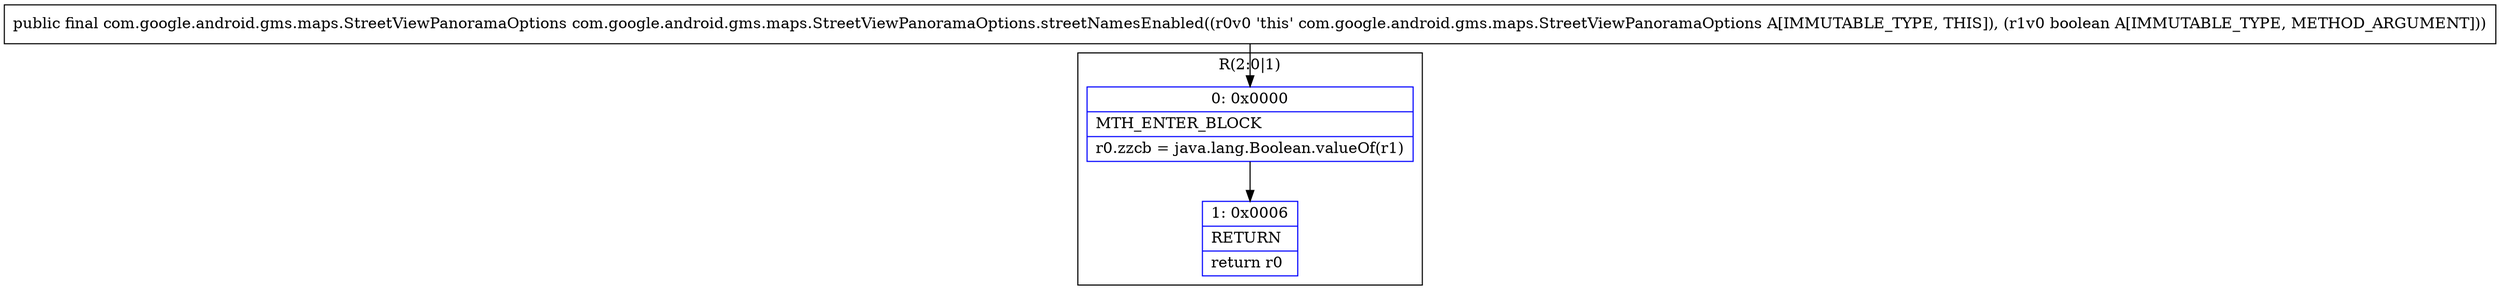 digraph "CFG forcom.google.android.gms.maps.StreetViewPanoramaOptions.streetNamesEnabled(Z)Lcom\/google\/android\/gms\/maps\/StreetViewPanoramaOptions;" {
subgraph cluster_Region_135248460 {
label = "R(2:0|1)";
node [shape=record,color=blue];
Node_0 [shape=record,label="{0\:\ 0x0000|MTH_ENTER_BLOCK\l|r0.zzcb = java.lang.Boolean.valueOf(r1)\l}"];
Node_1 [shape=record,label="{1\:\ 0x0006|RETURN\l|return r0\l}"];
}
MethodNode[shape=record,label="{public final com.google.android.gms.maps.StreetViewPanoramaOptions com.google.android.gms.maps.StreetViewPanoramaOptions.streetNamesEnabled((r0v0 'this' com.google.android.gms.maps.StreetViewPanoramaOptions A[IMMUTABLE_TYPE, THIS]), (r1v0 boolean A[IMMUTABLE_TYPE, METHOD_ARGUMENT])) }"];
MethodNode -> Node_0;
Node_0 -> Node_1;
}

